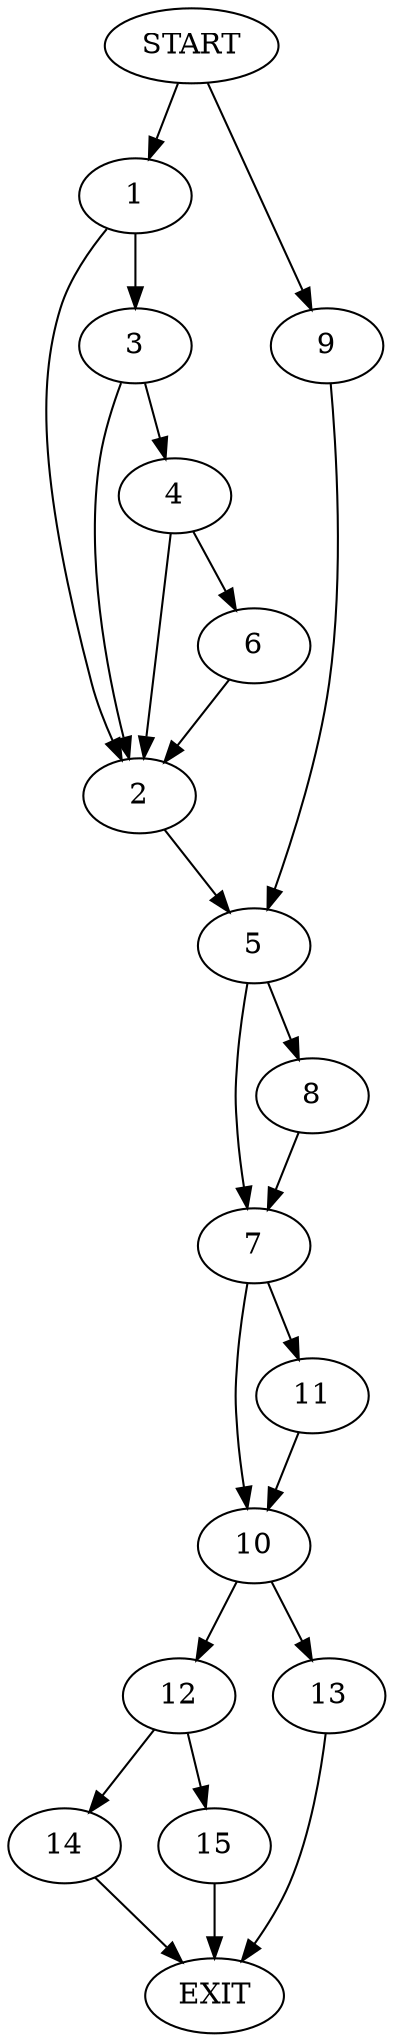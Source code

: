 digraph {
0 [label="START"]
16 [label="EXIT"]
0 -> 1
1 -> 2
1 -> 3
3 -> 2
3 -> 4
2 -> 5
4 -> 2
4 -> 6
6 -> 2
5 -> 7
5 -> 8
0 -> 9
9 -> 5
7 -> 10
7 -> 11
8 -> 7
11 -> 10
10 -> 12
10 -> 13
12 -> 14
12 -> 15
13 -> 16
14 -> 16
15 -> 16
}
